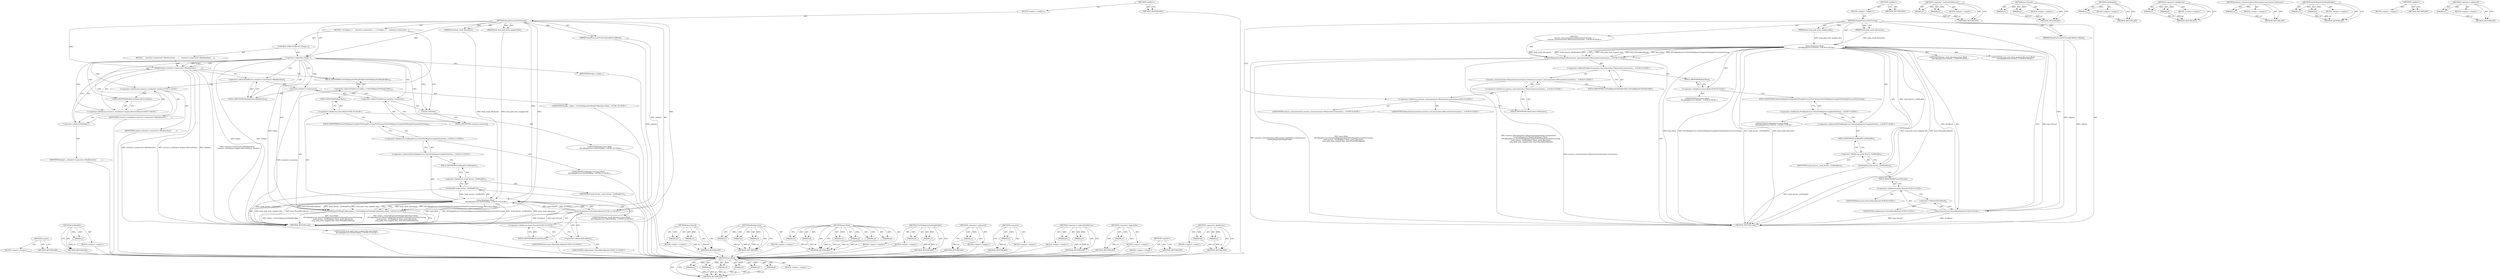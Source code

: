 digraph "&lt;operator&gt;.fieldAccess" {
vulnerable_84 [label=<(METHOD,base.Bind)>];
vulnerable_85 [label=<(PARAM,p1)>];
vulnerable_86 [label=<(PARAM,p2)>];
vulnerable_87 [label=<(PARAM,p3)>];
vulnerable_88 [label=<(PARAM,p4)>];
vulnerable_89 [label=<(PARAM,p5)>];
vulnerable_90 [label=<(PARAM,p6)>];
vulnerable_91 [label=<(BLOCK,&lt;empty&gt;,&lt;empty&gt;)>];
vulnerable_92 [label=<(METHOD_RETURN,ANY)>];
vulnerable_6 [label=<(METHOD,&lt;global&gt;)<SUB>1</SUB>>];
vulnerable_7 [label=<(BLOCK,&lt;empty&gt;,&lt;empty&gt;)<SUB>1</SUB>>];
vulnerable_8 [label=<(METHOD,DumpProcessesForTracing)<SUB>1</SUB>>];
vulnerable_9 [label=<(PARAM,bool keep_small_allocations)<SUB>2</SUB>>];
vulnerable_10 [label=<(PARAM,bool strip_path_from_mapped_files)<SUB>3</SUB>>];
vulnerable_11 [label=<(PARAM,DumpProcessesForTracingCallback callback)<SUB>4</SUB>>];
vulnerable_12 [label="<(BLOCK,{
  memory_instrumentation::MemoryInstrumentati...,{
  memory_instrumentation::MemoryInstrumentati...)<SUB>4</SUB>>"];
vulnerable_13 [label="<(GetVmRegionsForHeapProfiler,memory_instrumentation::MemoryInstrumentation::...)<SUB>5</SUB>>"];
vulnerable_14 [label="<(&lt;operator&gt;.indirectFieldAccess,memory_instrumentation::MemoryInstrumentation::...)<SUB>5</SUB>>"];
vulnerable_15 [label="<(memory_instrumentation.MemoryInstrumentation.GetInstance,memory_instrumentation::MemoryInstrumentation::...)<SUB>5</SUB>>"];
vulnerable_16 [label="<(&lt;operator&gt;.fieldAccess,memory_instrumentation::MemoryInstrumentation::...)<SUB>5</SUB>>"];
vulnerable_17 [label="<(&lt;operator&gt;.fieldAccess,memory_instrumentation::MemoryInstrumentation)<SUB>5</SUB>>"];
vulnerable_18 [label="<(IDENTIFIER,memory_instrumentation,memory_instrumentation::MemoryInstrumentation::...)<SUB>5</SUB>>"];
vulnerable_19 [label="<(IDENTIFIER,MemoryInstrumentation,memory_instrumentation::MemoryInstrumentation::...)<SUB>5</SUB>>"];
vulnerable_20 [label=<(FIELD_IDENTIFIER,GetInstance,GetInstance)<SUB>5</SUB>>];
vulnerable_21 [label=<(FIELD_IDENTIFIER,GetVmRegionsForHeapProfiler,GetVmRegionsForHeapProfiler)<SUB>5</SUB>>];
vulnerable_22 [label="<(base.Bind,base::Bind(
          &amp;ProfilingService::OnGetV...)<SUB>6</SUB>>"];
vulnerable_23 [label="<(&lt;operator&gt;.fieldAccess,base::Bind)<SUB>6</SUB>>"];
vulnerable_24 [label="<(IDENTIFIER,base,base::Bind(
          &amp;ProfilingService::OnGetV...)<SUB>6</SUB>>"];
vulnerable_25 [label=<(FIELD_IDENTIFIER,Bind,Bind)<SUB>6</SUB>>];
vulnerable_26 [label="<(&lt;operator&gt;.addressOf,&amp;ProfilingService::OnGetVmRegionsCompleteForDum...)<SUB>7</SUB>>"];
vulnerable_27 [label="<(&lt;operator&gt;.fieldAccess,ProfilingService::OnGetVmRegionsCompleteForDump...)<SUB>7</SUB>>"];
vulnerable_28 [label="<(IDENTIFIER,ProfilingService,base::Bind(
          &amp;ProfilingService::OnGetV...)<SUB>7</SUB>>"];
vulnerable_29 [label=<(FIELD_IDENTIFIER,OnGetVmRegionsCompleteForDumpProcessesForTracing,OnGetVmRegionsCompleteForDumpProcessesForTracing)<SUB>7</SUB>>];
vulnerable_30 [label=<(GetWeakPtr,weak_factory_.GetWeakPtr())<SUB>8</SUB>>];
vulnerable_31 [label=<(&lt;operator&gt;.fieldAccess,weak_factory_.GetWeakPtr)<SUB>8</SUB>>];
vulnerable_32 [label=<(IDENTIFIER,weak_factory_,weak_factory_.GetWeakPtr())<SUB>8</SUB>>];
vulnerable_33 [label=<(FIELD_IDENTIFIER,GetWeakPtr,GetWeakPtr)<SUB>8</SUB>>];
vulnerable_34 [label="<(IDENTIFIER,keep_small_allocations,base::Bind(
          &amp;ProfilingService::OnGetV...)<SUB>8</SUB>>"];
vulnerable_35 [label="<(IDENTIFIER,strip_path_from_mapped_files,base::Bind(
          &amp;ProfilingService::OnGetV...)<SUB>9</SUB>>"];
vulnerable_36 [label="<(base.Passed,base::Passed(&amp;callback))<SUB>9</SUB>>"];
vulnerable_37 [label="<(&lt;operator&gt;.fieldAccess,base::Passed)<SUB>9</SUB>>"];
vulnerable_38 [label="<(IDENTIFIER,base,base::Passed(&amp;callback))<SUB>9</SUB>>"];
vulnerable_39 [label=<(FIELD_IDENTIFIER,Passed,Passed)<SUB>9</SUB>>];
vulnerable_40 [label=<(&lt;operator&gt;.addressOf,&amp;callback)<SUB>9</SUB>>];
vulnerable_41 [label="<(IDENTIFIER,callback,base::Passed(&amp;callback))<SUB>9</SUB>>"];
vulnerable_42 [label=<(METHOD_RETURN,void)<SUB>1</SUB>>];
vulnerable_44 [label=<(METHOD_RETURN,ANY)<SUB>1</SUB>>];
vulnerable_70 [label=<(METHOD,&lt;operator&gt;.indirectFieldAccess)>];
vulnerable_71 [label=<(PARAM,p1)>];
vulnerable_72 [label=<(PARAM,p2)>];
vulnerable_73 [label=<(BLOCK,&lt;empty&gt;,&lt;empty&gt;)>];
vulnerable_74 [label=<(METHOD_RETURN,ANY)>];
vulnerable_101 [label=<(METHOD,base.Passed)>];
vulnerable_102 [label=<(PARAM,p1)>];
vulnerable_103 [label=<(PARAM,p2)>];
vulnerable_104 [label=<(BLOCK,&lt;empty&gt;,&lt;empty&gt;)>];
vulnerable_105 [label=<(METHOD_RETURN,ANY)>];
vulnerable_97 [label=<(METHOD,GetWeakPtr)>];
vulnerable_98 [label=<(PARAM,p1)>];
vulnerable_99 [label=<(BLOCK,&lt;empty&gt;,&lt;empty&gt;)>];
vulnerable_100 [label=<(METHOD_RETURN,ANY)>];
vulnerable_79 [label=<(METHOD,&lt;operator&gt;.fieldAccess)>];
vulnerable_80 [label=<(PARAM,p1)>];
vulnerable_81 [label=<(PARAM,p2)>];
vulnerable_82 [label=<(BLOCK,&lt;empty&gt;,&lt;empty&gt;)>];
vulnerable_83 [label=<(METHOD_RETURN,ANY)>];
vulnerable_75 [label=<(METHOD,memory_instrumentation.MemoryInstrumentation.GetInstance)>];
vulnerable_76 [label=<(PARAM,p1)>];
vulnerable_77 [label=<(BLOCK,&lt;empty&gt;,&lt;empty&gt;)>];
vulnerable_78 [label=<(METHOD_RETURN,ANY)>];
vulnerable_65 [label=<(METHOD,GetVmRegionsForHeapProfiler)>];
vulnerable_66 [label=<(PARAM,p1)>];
vulnerable_67 [label=<(PARAM,p2)>];
vulnerable_68 [label=<(BLOCK,&lt;empty&gt;,&lt;empty&gt;)>];
vulnerable_69 [label=<(METHOD_RETURN,ANY)>];
vulnerable_59 [label=<(METHOD,&lt;global&gt;)<SUB>1</SUB>>];
vulnerable_60 [label=<(BLOCK,&lt;empty&gt;,&lt;empty&gt;)>];
vulnerable_61 [label=<(METHOD_RETURN,ANY)>];
vulnerable_93 [label=<(METHOD,&lt;operator&gt;.addressOf)>];
vulnerable_94 [label=<(PARAM,p1)>];
vulnerable_95 [label=<(BLOCK,&lt;empty&gt;,&lt;empty&gt;)>];
vulnerable_96 [label=<(METHOD_RETURN,ANY)>];
fixed_97 [label=<(METHOD,context)>];
fixed_98 [label=<(BLOCK,&lt;empty&gt;,&lt;empty&gt;)>];
fixed_99 [label=<(METHOD_RETURN,ANY)>];
fixed_123 [label=<(METHOD,GetWeakPtr)>];
fixed_124 [label=<(PARAM,p1)>];
fixed_125 [label=<(BLOCK,&lt;empty&gt;,&lt;empty&gt;)>];
fixed_126 [label=<(METHOD_RETURN,ANY)>];
fixed_6 [label=<(METHOD,&lt;global&gt;)<SUB>1</SUB>>];
fixed_7 [label=<(BLOCK,&lt;empty&gt;,&lt;empty&gt;)<SUB>1</SUB>>];
fixed_8 [label=<(METHOD,DumpProcessesForTracing)<SUB>1</SUB>>];
fixed_9 [label=<(PARAM,bool keep_small_allocations)<SUB>2</SUB>>];
fixed_10 [label=<(PARAM,bool strip_path_from_mapped_files)<SUB>3</SUB>>];
fixed_11 [label=<(PARAM,DumpProcessesForTracingCallback callback)<SUB>4</SUB>>];
fixed_12 [label=<(BLOCK,{
  if (!helper_) {
    context()-&gt;connector()-...,{
  if (!helper_) {
    context()-&gt;connector()-...)<SUB>4</SUB>>];
fixed_13 [label=<(CONTROL_STRUCTURE,IF,if (!helper_))<SUB>5</SUB>>];
fixed_14 [label=<(&lt;operator&gt;.logicalNot,!helper_)<SUB>5</SUB>>];
fixed_15 [label=<(IDENTIFIER,helper_,!helper_)<SUB>5</SUB>>];
fixed_16 [label=<(BLOCK,{
    context()-&gt;connector()-&gt;BindInterface(
  ...,{
    context()-&gt;connector()-&gt;BindInterface(
  ...)<SUB>5</SUB>>];
fixed_17 [label=<(BindInterface,context()-&gt;connector()-&gt;BindInterface(
        ...)<SUB>6</SUB>>];
fixed_18 [label=<(&lt;operator&gt;.indirectFieldAccess,context()-&gt;connector()-&gt;BindInterface)<SUB>6</SUB>>];
fixed_19 [label=<(connector,context()-&gt;connector())<SUB>6</SUB>>];
fixed_20 [label=<(&lt;operator&gt;.indirectFieldAccess,context()-&gt;connector)<SUB>6</SUB>>];
fixed_21 [label=<(context,context())<SUB>6</SUB>>];
fixed_22 [label=<(FIELD_IDENTIFIER,connector,connector)<SUB>6</SUB>>];
fixed_23 [label=<(FIELD_IDENTIFIER,BindInterface,BindInterface)<SUB>6</SUB>>];
fixed_24 [label="<(&lt;operator&gt;.fieldAccess,resource_coordinator::mojom::kServiceName)<SUB>7</SUB>>"];
fixed_25 [label="<(&lt;operator&gt;.fieldAccess,resource_coordinator::mojom)<SUB>7</SUB>>"];
fixed_26 [label=<(IDENTIFIER,resource_coordinator,context()-&gt;connector()-&gt;BindInterface(
        ...)<SUB>7</SUB>>];
fixed_27 [label=<(IDENTIFIER,mojom,context()-&gt;connector()-&gt;BindInterface(
        ...)<SUB>7</SUB>>];
fixed_28 [label=<(FIELD_IDENTIFIER,kServiceName,kServiceName)<SUB>7</SUB>>];
fixed_29 [label=<(&lt;operator&gt;.addressOf,&amp;helper_)<SUB>7</SUB>>];
fixed_30 [label=<(IDENTIFIER,helper_,context()-&gt;connector()-&gt;BindInterface(
        ...)<SUB>7</SUB>>];
fixed_31 [label="<(GetVmRegionsForHeapProfiler,helper_-&gt;GetVmRegionsForHeapProfiler(base::Bind...)<SUB>10</SUB>>"];
fixed_32 [label=<(&lt;operator&gt;.indirectFieldAccess,helper_-&gt;GetVmRegionsForHeapProfiler)<SUB>10</SUB>>];
fixed_33 [label="<(IDENTIFIER,helper_,helper_-&gt;GetVmRegionsForHeapProfiler(base::Bind...)<SUB>10</SUB>>"];
fixed_34 [label=<(FIELD_IDENTIFIER,GetVmRegionsForHeapProfiler,GetVmRegionsForHeapProfiler)<SUB>10</SUB>>];
fixed_35 [label="<(base.Bind,base::Bind(
      &amp;ProfilingService::OnGetVmReg...)<SUB>10</SUB>>"];
fixed_36 [label="<(&lt;operator&gt;.fieldAccess,base::Bind)<SUB>10</SUB>>"];
fixed_37 [label="<(IDENTIFIER,base,base::Bind(
      &amp;ProfilingService::OnGetVmReg...)<SUB>10</SUB>>"];
fixed_38 [label=<(FIELD_IDENTIFIER,Bind,Bind)<SUB>10</SUB>>];
fixed_39 [label="<(&lt;operator&gt;.addressOf,&amp;ProfilingService::OnGetVmRegionsCompleteForDum...)<SUB>11</SUB>>"];
fixed_40 [label="<(&lt;operator&gt;.fieldAccess,ProfilingService::OnGetVmRegionsCompleteForDump...)<SUB>11</SUB>>"];
fixed_41 [label="<(IDENTIFIER,ProfilingService,base::Bind(
      &amp;ProfilingService::OnGetVmReg...)<SUB>11</SUB>>"];
fixed_42 [label=<(FIELD_IDENTIFIER,OnGetVmRegionsCompleteForDumpProcessesForTracing,OnGetVmRegionsCompleteForDumpProcessesForTracing)<SUB>11</SUB>>];
fixed_43 [label=<(GetWeakPtr,weak_factory_.GetWeakPtr())<SUB>12</SUB>>];
fixed_44 [label=<(&lt;operator&gt;.fieldAccess,weak_factory_.GetWeakPtr)<SUB>12</SUB>>];
fixed_45 [label=<(IDENTIFIER,weak_factory_,weak_factory_.GetWeakPtr())<SUB>12</SUB>>];
fixed_46 [label=<(FIELD_IDENTIFIER,GetWeakPtr,GetWeakPtr)<SUB>12</SUB>>];
fixed_47 [label="<(IDENTIFIER,keep_small_allocations,base::Bind(
      &amp;ProfilingService::OnGetVmReg...)<SUB>12</SUB>>"];
fixed_48 [label="<(IDENTIFIER,strip_path_from_mapped_files,base::Bind(
      &amp;ProfilingService::OnGetVmReg...)<SUB>13</SUB>>"];
fixed_49 [label="<(base.Passed,base::Passed(&amp;callback))<SUB>13</SUB>>"];
fixed_50 [label="<(&lt;operator&gt;.fieldAccess,base::Passed)<SUB>13</SUB>>"];
fixed_51 [label="<(IDENTIFIER,base,base::Passed(&amp;callback))<SUB>13</SUB>>"];
fixed_52 [label=<(FIELD_IDENTIFIER,Passed,Passed)<SUB>13</SUB>>];
fixed_53 [label=<(&lt;operator&gt;.addressOf,&amp;callback)<SUB>13</SUB>>];
fixed_54 [label="<(IDENTIFIER,callback,base::Passed(&amp;callback))<SUB>13</SUB>>"];
fixed_55 [label=<(METHOD_RETURN,void)<SUB>1</SUB>>];
fixed_57 [label=<(METHOD_RETURN,ANY)<SUB>1</SUB>>];
fixed_127 [label=<(METHOD,base.Passed)>];
fixed_128 [label=<(PARAM,p1)>];
fixed_129 [label=<(PARAM,p2)>];
fixed_130 [label=<(BLOCK,&lt;empty&gt;,&lt;empty&gt;)>];
fixed_131 [label=<(METHOD_RETURN,ANY)>];
fixed_82 [label=<(METHOD,BindInterface)>];
fixed_83 [label=<(PARAM,p1)>];
fixed_84 [label=<(PARAM,p2)>];
fixed_85 [label=<(PARAM,p3)>];
fixed_86 [label=<(BLOCK,&lt;empty&gt;,&lt;empty&gt;)>];
fixed_87 [label=<(METHOD_RETURN,ANY)>];
fixed_114 [label=<(METHOD,base.Bind)>];
fixed_115 [label=<(PARAM,p1)>];
fixed_116 [label=<(PARAM,p2)>];
fixed_117 [label=<(PARAM,p3)>];
fixed_118 [label=<(PARAM,p4)>];
fixed_119 [label=<(PARAM,p5)>];
fixed_120 [label=<(PARAM,p6)>];
fixed_121 [label=<(BLOCK,&lt;empty&gt;,&lt;empty&gt;)>];
fixed_122 [label=<(METHOD_RETURN,ANY)>];
fixed_109 [label=<(METHOD,GetVmRegionsForHeapProfiler)>];
fixed_110 [label=<(PARAM,p1)>];
fixed_111 [label=<(PARAM,p2)>];
fixed_112 [label=<(BLOCK,&lt;empty&gt;,&lt;empty&gt;)>];
fixed_113 [label=<(METHOD_RETURN,ANY)>];
fixed_105 [label=<(METHOD,&lt;operator&gt;.addressOf)>];
fixed_106 [label=<(PARAM,p1)>];
fixed_107 [label=<(BLOCK,&lt;empty&gt;,&lt;empty&gt;)>];
fixed_108 [label=<(METHOD_RETURN,ANY)>];
fixed_93 [label=<(METHOD,connector)>];
fixed_94 [label=<(PARAM,p1)>];
fixed_95 [label=<(BLOCK,&lt;empty&gt;,&lt;empty&gt;)>];
fixed_96 [label=<(METHOD_RETURN,ANY)>];
fixed_88 [label=<(METHOD,&lt;operator&gt;.indirectFieldAccess)>];
fixed_89 [label=<(PARAM,p1)>];
fixed_90 [label=<(PARAM,p2)>];
fixed_91 [label=<(BLOCK,&lt;empty&gt;,&lt;empty&gt;)>];
fixed_92 [label=<(METHOD_RETURN,ANY)>];
fixed_78 [label=<(METHOD,&lt;operator&gt;.logicalNot)>];
fixed_79 [label=<(PARAM,p1)>];
fixed_80 [label=<(BLOCK,&lt;empty&gt;,&lt;empty&gt;)>];
fixed_81 [label=<(METHOD_RETURN,ANY)>];
fixed_72 [label=<(METHOD,&lt;global&gt;)<SUB>1</SUB>>];
fixed_73 [label=<(BLOCK,&lt;empty&gt;,&lt;empty&gt;)>];
fixed_74 [label=<(METHOD_RETURN,ANY)>];
fixed_100 [label=<(METHOD,&lt;operator&gt;.fieldAccess)>];
fixed_101 [label=<(PARAM,p1)>];
fixed_102 [label=<(PARAM,p2)>];
fixed_103 [label=<(BLOCK,&lt;empty&gt;,&lt;empty&gt;)>];
fixed_104 [label=<(METHOD_RETURN,ANY)>];
vulnerable_84 -> vulnerable_85  [key=0, label="AST: "];
vulnerable_84 -> vulnerable_85  [key=1, label="DDG: "];
vulnerable_84 -> vulnerable_91  [key=0, label="AST: "];
vulnerable_84 -> vulnerable_86  [key=0, label="AST: "];
vulnerable_84 -> vulnerable_86  [key=1, label="DDG: "];
vulnerable_84 -> vulnerable_92  [key=0, label="AST: "];
vulnerable_84 -> vulnerable_92  [key=1, label="CFG: "];
vulnerable_84 -> vulnerable_87  [key=0, label="AST: "];
vulnerable_84 -> vulnerable_87  [key=1, label="DDG: "];
vulnerable_84 -> vulnerable_88  [key=0, label="AST: "];
vulnerable_84 -> vulnerable_88  [key=1, label="DDG: "];
vulnerable_84 -> vulnerable_89  [key=0, label="AST: "];
vulnerable_84 -> vulnerable_89  [key=1, label="DDG: "];
vulnerable_84 -> vulnerable_90  [key=0, label="AST: "];
vulnerable_84 -> vulnerable_90  [key=1, label="DDG: "];
vulnerable_85 -> vulnerable_92  [key=0, label="DDG: p1"];
vulnerable_86 -> vulnerable_92  [key=0, label="DDG: p2"];
vulnerable_87 -> vulnerable_92  [key=0, label="DDG: p3"];
vulnerable_88 -> vulnerable_92  [key=0, label="DDG: p4"];
vulnerable_89 -> vulnerable_92  [key=0, label="DDG: p5"];
vulnerable_90 -> vulnerable_92  [key=0, label="DDG: p6"];
vulnerable_6 -> vulnerable_7  [key=0, label="AST: "];
vulnerable_6 -> vulnerable_44  [key=0, label="AST: "];
vulnerable_6 -> vulnerable_44  [key=1, label="CFG: "];
vulnerable_7 -> vulnerable_8  [key=0, label="AST: "];
vulnerable_8 -> vulnerable_9  [key=0, label="AST: "];
vulnerable_8 -> vulnerable_9  [key=1, label="DDG: "];
vulnerable_8 -> vulnerable_10  [key=0, label="AST: "];
vulnerable_8 -> vulnerable_10  [key=1, label="DDG: "];
vulnerable_8 -> vulnerable_11  [key=0, label="AST: "];
vulnerable_8 -> vulnerable_11  [key=1, label="DDG: "];
vulnerable_8 -> vulnerable_12  [key=0, label="AST: "];
vulnerable_8 -> vulnerable_42  [key=0, label="AST: "];
vulnerable_8 -> vulnerable_17  [key=0, label="CFG: "];
vulnerable_8 -> vulnerable_22  [key=0, label="DDG: "];
vulnerable_8 -> vulnerable_36  [key=0, label="DDG: "];
vulnerable_9 -> vulnerable_22  [key=0, label="DDG: keep_small_allocations"];
vulnerable_10 -> vulnerable_22  [key=0, label="DDG: strip_path_from_mapped_files"];
vulnerable_11 -> vulnerable_42  [key=0, label="DDG: callback"];
vulnerable_11 -> vulnerable_36  [key=0, label="DDG: callback"];
vulnerable_12 -> vulnerable_13  [key=0, label="AST: "];
vulnerable_13 -> vulnerable_14  [key=0, label="AST: "];
vulnerable_13 -> vulnerable_22  [key=0, label="AST: "];
vulnerable_13 -> vulnerable_42  [key=0, label="CFG: "];
vulnerable_13 -> vulnerable_42  [key=1, label="DDG: memory_instrumentation::MemoryInstrumentation::GetInstance()
      -&gt;GetVmRegionsForHeapProfiler"];
vulnerable_13 -> vulnerable_42  [key=2, label="DDG: base::Bind(
          &amp;ProfilingService::OnGetVmRegionsCompleteForDumpProcessesForTracing,
          weak_factory_.GetWeakPtr(), keep_small_allocations,
          strip_path_from_mapped_files, base::Passed(&amp;callback))"];
vulnerable_13 -> vulnerable_42  [key=3, label="DDG: memory_instrumentation::MemoryInstrumentation::GetInstance()
      -&gt;GetVmRegionsForHeapProfiler(base::Bind(
          &amp;ProfilingService::OnGetVmRegionsCompleteForDumpProcessesForTracing,
          weak_factory_.GetWeakPtr(), keep_small_allocations,
          strip_path_from_mapped_files, base::Passed(&amp;callback)))"];
vulnerable_14 -> vulnerable_15  [key=0, label="AST: "];
vulnerable_14 -> vulnerable_21  [key=0, label="AST: "];
vulnerable_14 -> vulnerable_25  [key=0, label="CFG: "];
vulnerable_15 -> vulnerable_16  [key=0, label="AST: "];
vulnerable_15 -> vulnerable_21  [key=0, label="CFG: "];
vulnerable_15 -> vulnerable_42  [key=0, label="DDG: memory_instrumentation::MemoryInstrumentation::GetInstance"];
vulnerable_16 -> vulnerable_17  [key=0, label="AST: "];
vulnerable_16 -> vulnerable_20  [key=0, label="AST: "];
vulnerable_16 -> vulnerable_15  [key=0, label="CFG: "];
vulnerable_17 -> vulnerable_18  [key=0, label="AST: "];
vulnerable_17 -> vulnerable_19  [key=0, label="AST: "];
vulnerable_17 -> vulnerable_20  [key=0, label="CFG: "];
vulnerable_20 -> vulnerable_16  [key=0, label="CFG: "];
vulnerable_21 -> vulnerable_14  [key=0, label="CFG: "];
vulnerable_22 -> vulnerable_23  [key=0, label="AST: "];
vulnerable_22 -> vulnerable_26  [key=0, label="AST: "];
vulnerable_22 -> vulnerable_30  [key=0, label="AST: "];
vulnerable_22 -> vulnerable_34  [key=0, label="AST: "];
vulnerable_22 -> vulnerable_35  [key=0, label="AST: "];
vulnerable_22 -> vulnerable_36  [key=0, label="AST: "];
vulnerable_22 -> vulnerable_13  [key=0, label="CFG: "];
vulnerable_22 -> vulnerable_13  [key=1, label="DDG: strip_path_from_mapped_files"];
vulnerable_22 -> vulnerable_13  [key=2, label="DDG: base::Passed(&amp;callback)"];
vulnerable_22 -> vulnerable_13  [key=3, label="DDG: base::Bind"];
vulnerable_22 -> vulnerable_13  [key=4, label="DDG: &amp;ProfilingService::OnGetVmRegionsCompleteForDumpProcessesForTracing"];
vulnerable_22 -> vulnerable_13  [key=5, label="DDG: keep_small_allocations"];
vulnerable_22 -> vulnerable_13  [key=6, label="DDG: weak_factory_.GetWeakPtr()"];
vulnerable_22 -> vulnerable_42  [key=0, label="DDG: base::Bind"];
vulnerable_22 -> vulnerable_42  [key=1, label="DDG: &amp;ProfilingService::OnGetVmRegionsCompleteForDumpProcessesForTracing"];
vulnerable_22 -> vulnerable_42  [key=2, label="DDG: weak_factory_.GetWeakPtr()"];
vulnerable_22 -> vulnerable_42  [key=3, label="DDG: keep_small_allocations"];
vulnerable_22 -> vulnerable_42  [key=4, label="DDG: strip_path_from_mapped_files"];
vulnerable_22 -> vulnerable_42  [key=5, label="DDG: base::Passed(&amp;callback)"];
vulnerable_23 -> vulnerable_24  [key=0, label="AST: "];
vulnerable_23 -> vulnerable_25  [key=0, label="AST: "];
vulnerable_23 -> vulnerable_29  [key=0, label="CFG: "];
vulnerable_25 -> vulnerable_23  [key=0, label="CFG: "];
vulnerable_26 -> vulnerable_27  [key=0, label="AST: "];
vulnerable_26 -> vulnerable_33  [key=0, label="CFG: "];
vulnerable_27 -> vulnerable_28  [key=0, label="AST: "];
vulnerable_27 -> vulnerable_29  [key=0, label="AST: "];
vulnerable_27 -> vulnerable_26  [key=0, label="CFG: "];
vulnerable_29 -> vulnerable_27  [key=0, label="CFG: "];
vulnerable_30 -> vulnerable_31  [key=0, label="AST: "];
vulnerable_30 -> vulnerable_39  [key=0, label="CFG: "];
vulnerable_30 -> vulnerable_42  [key=0, label="DDG: weak_factory_.GetWeakPtr"];
vulnerable_30 -> vulnerable_22  [key=0, label="DDG: weak_factory_.GetWeakPtr"];
vulnerable_31 -> vulnerable_32  [key=0, label="AST: "];
vulnerable_31 -> vulnerable_33  [key=0, label="AST: "];
vulnerable_31 -> vulnerable_30  [key=0, label="CFG: "];
vulnerable_33 -> vulnerable_31  [key=0, label="CFG: "];
vulnerable_36 -> vulnerable_37  [key=0, label="AST: "];
vulnerable_36 -> vulnerable_40  [key=0, label="AST: "];
vulnerable_36 -> vulnerable_22  [key=0, label="CFG: "];
vulnerable_36 -> vulnerable_22  [key=1, label="DDG: base::Passed"];
vulnerable_36 -> vulnerable_22  [key=2, label="DDG: &amp;callback"];
vulnerable_36 -> vulnerable_42  [key=0, label="DDG: base::Passed"];
vulnerable_36 -> vulnerable_42  [key=1, label="DDG: &amp;callback"];
vulnerable_37 -> vulnerable_38  [key=0, label="AST: "];
vulnerable_37 -> vulnerable_39  [key=0, label="AST: "];
vulnerable_37 -> vulnerable_40  [key=0, label="CFG: "];
vulnerable_39 -> vulnerable_37  [key=0, label="CFG: "];
vulnerable_40 -> vulnerable_41  [key=0, label="AST: "];
vulnerable_40 -> vulnerable_36  [key=0, label="CFG: "];
vulnerable_70 -> vulnerable_71  [key=0, label="AST: "];
vulnerable_70 -> vulnerable_71  [key=1, label="DDG: "];
vulnerable_70 -> vulnerable_73  [key=0, label="AST: "];
vulnerable_70 -> vulnerable_72  [key=0, label="AST: "];
vulnerable_70 -> vulnerable_72  [key=1, label="DDG: "];
vulnerable_70 -> vulnerable_74  [key=0, label="AST: "];
vulnerable_70 -> vulnerable_74  [key=1, label="CFG: "];
vulnerable_71 -> vulnerable_74  [key=0, label="DDG: p1"];
vulnerable_72 -> vulnerable_74  [key=0, label="DDG: p2"];
vulnerable_101 -> vulnerable_102  [key=0, label="AST: "];
vulnerable_101 -> vulnerable_102  [key=1, label="DDG: "];
vulnerable_101 -> vulnerable_104  [key=0, label="AST: "];
vulnerable_101 -> vulnerable_103  [key=0, label="AST: "];
vulnerable_101 -> vulnerable_103  [key=1, label="DDG: "];
vulnerable_101 -> vulnerable_105  [key=0, label="AST: "];
vulnerable_101 -> vulnerable_105  [key=1, label="CFG: "];
vulnerable_102 -> vulnerable_105  [key=0, label="DDG: p1"];
vulnerable_103 -> vulnerable_105  [key=0, label="DDG: p2"];
vulnerable_97 -> vulnerable_98  [key=0, label="AST: "];
vulnerable_97 -> vulnerable_98  [key=1, label="DDG: "];
vulnerable_97 -> vulnerable_99  [key=0, label="AST: "];
vulnerable_97 -> vulnerable_100  [key=0, label="AST: "];
vulnerable_97 -> vulnerable_100  [key=1, label="CFG: "];
vulnerable_98 -> vulnerable_100  [key=0, label="DDG: p1"];
vulnerable_79 -> vulnerable_80  [key=0, label="AST: "];
vulnerable_79 -> vulnerable_80  [key=1, label="DDG: "];
vulnerable_79 -> vulnerable_82  [key=0, label="AST: "];
vulnerable_79 -> vulnerable_81  [key=0, label="AST: "];
vulnerable_79 -> vulnerable_81  [key=1, label="DDG: "];
vulnerable_79 -> vulnerable_83  [key=0, label="AST: "];
vulnerable_79 -> vulnerable_83  [key=1, label="CFG: "];
vulnerable_80 -> vulnerable_83  [key=0, label="DDG: p1"];
vulnerable_81 -> vulnerable_83  [key=0, label="DDG: p2"];
vulnerable_75 -> vulnerable_76  [key=0, label="AST: "];
vulnerable_75 -> vulnerable_76  [key=1, label="DDG: "];
vulnerable_75 -> vulnerable_77  [key=0, label="AST: "];
vulnerable_75 -> vulnerable_78  [key=0, label="AST: "];
vulnerable_75 -> vulnerable_78  [key=1, label="CFG: "];
vulnerable_76 -> vulnerable_78  [key=0, label="DDG: p1"];
vulnerable_65 -> vulnerable_66  [key=0, label="AST: "];
vulnerable_65 -> vulnerable_66  [key=1, label="DDG: "];
vulnerable_65 -> vulnerable_68  [key=0, label="AST: "];
vulnerable_65 -> vulnerable_67  [key=0, label="AST: "];
vulnerable_65 -> vulnerable_67  [key=1, label="DDG: "];
vulnerable_65 -> vulnerable_69  [key=0, label="AST: "];
vulnerable_65 -> vulnerable_69  [key=1, label="CFG: "];
vulnerable_66 -> vulnerable_69  [key=0, label="DDG: p1"];
vulnerable_67 -> vulnerable_69  [key=0, label="DDG: p2"];
vulnerable_59 -> vulnerable_60  [key=0, label="AST: "];
vulnerable_59 -> vulnerable_61  [key=0, label="AST: "];
vulnerable_59 -> vulnerable_61  [key=1, label="CFG: "];
vulnerable_93 -> vulnerable_94  [key=0, label="AST: "];
vulnerable_93 -> vulnerable_94  [key=1, label="DDG: "];
vulnerable_93 -> vulnerable_95  [key=0, label="AST: "];
vulnerable_93 -> vulnerable_96  [key=0, label="AST: "];
vulnerable_93 -> vulnerable_96  [key=1, label="CFG: "];
vulnerable_94 -> vulnerable_96  [key=0, label="DDG: p1"];
fixed_97 -> fixed_98  [key=0, label="AST: "];
fixed_97 -> fixed_99  [key=0, label="AST: "];
fixed_97 -> fixed_99  [key=1, label="CFG: "];
fixed_98 -> vulnerable_84  [key=0];
fixed_99 -> vulnerable_84  [key=0];
fixed_123 -> fixed_124  [key=0, label="AST: "];
fixed_123 -> fixed_124  [key=1, label="DDG: "];
fixed_123 -> fixed_125  [key=0, label="AST: "];
fixed_123 -> fixed_126  [key=0, label="AST: "];
fixed_123 -> fixed_126  [key=1, label="CFG: "];
fixed_124 -> fixed_126  [key=0, label="DDG: p1"];
fixed_125 -> vulnerable_84  [key=0];
fixed_126 -> vulnerable_84  [key=0];
fixed_6 -> fixed_7  [key=0, label="AST: "];
fixed_6 -> fixed_57  [key=0, label="AST: "];
fixed_6 -> fixed_57  [key=1, label="CFG: "];
fixed_7 -> fixed_8  [key=0, label="AST: "];
fixed_8 -> fixed_9  [key=0, label="AST: "];
fixed_8 -> fixed_9  [key=1, label="DDG: "];
fixed_8 -> fixed_10  [key=0, label="AST: "];
fixed_8 -> fixed_10  [key=1, label="DDG: "];
fixed_8 -> fixed_11  [key=0, label="AST: "];
fixed_8 -> fixed_11  [key=1, label="DDG: "];
fixed_8 -> fixed_12  [key=0, label="AST: "];
fixed_8 -> fixed_55  [key=0, label="AST: "];
fixed_8 -> fixed_14  [key=0, label="CFG: "];
fixed_8 -> fixed_14  [key=1, label="DDG: "];
fixed_8 -> fixed_31  [key=0, label="DDG: "];
fixed_8 -> fixed_35  [key=0, label="DDG: "];
fixed_8 -> fixed_17  [key=0, label="DDG: "];
fixed_8 -> fixed_49  [key=0, label="DDG: "];
fixed_9 -> fixed_35  [key=0, label="DDG: keep_small_allocations"];
fixed_10 -> fixed_35  [key=0, label="DDG: strip_path_from_mapped_files"];
fixed_11 -> fixed_55  [key=0, label="DDG: callback"];
fixed_11 -> fixed_49  [key=0, label="DDG: callback"];
fixed_12 -> fixed_13  [key=0, label="AST: "];
fixed_12 -> fixed_31  [key=0, label="AST: "];
fixed_13 -> fixed_14  [key=0, label="AST: "];
fixed_13 -> fixed_16  [key=0, label="AST: "];
fixed_14 -> fixed_15  [key=0, label="AST: "];
fixed_14 -> fixed_21  [key=0, label="CFG: "];
fixed_14 -> fixed_21  [key=1, label="CDG: "];
fixed_14 -> fixed_34  [key=0, label="CFG: "];
fixed_14 -> fixed_55  [key=0, label="DDG: helper_"];
fixed_14 -> fixed_55  [key=1, label="DDG: !helper_"];
fixed_14 -> fixed_31  [key=0, label="DDG: helper_"];
fixed_14 -> fixed_17  [key=0, label="DDG: helper_"];
fixed_14 -> fixed_17  [key=1, label="CDG: "];
fixed_14 -> fixed_24  [key=0, label="CDG: "];
fixed_14 -> fixed_29  [key=0, label="CDG: "];
fixed_14 -> fixed_18  [key=0, label="CDG: "];
fixed_14 -> fixed_23  [key=0, label="CDG: "];
fixed_14 -> fixed_19  [key=0, label="CDG: "];
fixed_14 -> fixed_28  [key=0, label="CDG: "];
fixed_14 -> fixed_20  [key=0, label="CDG: "];
fixed_14 -> fixed_25  [key=0, label="CDG: "];
fixed_14 -> fixed_22  [key=0, label="CDG: "];
fixed_15 -> vulnerable_84  [key=0];
fixed_16 -> fixed_17  [key=0, label="AST: "];
fixed_17 -> fixed_18  [key=0, label="AST: "];
fixed_17 -> fixed_24  [key=0, label="AST: "];
fixed_17 -> fixed_29  [key=0, label="AST: "];
fixed_17 -> fixed_34  [key=0, label="CFG: "];
fixed_17 -> fixed_55  [key=0, label="DDG: context()-&gt;connector()-&gt;BindInterface"];
fixed_17 -> fixed_55  [key=1, label="DDG: resource_coordinator::mojom::kServiceName"];
fixed_17 -> fixed_55  [key=2, label="DDG: &amp;helper_"];
fixed_17 -> fixed_55  [key=3, label="DDG: context()-&gt;connector()-&gt;BindInterface(
        resource_coordinator::mojom::kServiceName, &amp;helper_)"];
fixed_18 -> fixed_19  [key=0, label="AST: "];
fixed_18 -> fixed_23  [key=0, label="AST: "];
fixed_18 -> fixed_25  [key=0, label="CFG: "];
fixed_19 -> fixed_20  [key=0, label="AST: "];
fixed_19 -> fixed_23  [key=0, label="CFG: "];
fixed_19 -> fixed_55  [key=0, label="DDG: context()-&gt;connector"];
fixed_20 -> fixed_21  [key=0, label="AST: "];
fixed_20 -> fixed_22  [key=0, label="AST: "];
fixed_20 -> fixed_19  [key=0, label="CFG: "];
fixed_21 -> fixed_22  [key=0, label="CFG: "];
fixed_22 -> fixed_20  [key=0, label="CFG: "];
fixed_23 -> fixed_18  [key=0, label="CFG: "];
fixed_24 -> fixed_25  [key=0, label="AST: "];
fixed_24 -> fixed_28  [key=0, label="AST: "];
fixed_24 -> fixed_29  [key=0, label="CFG: "];
fixed_25 -> fixed_26  [key=0, label="AST: "];
fixed_25 -> fixed_27  [key=0, label="AST: "];
fixed_25 -> fixed_28  [key=0, label="CFG: "];
fixed_26 -> vulnerable_84  [key=0];
fixed_27 -> vulnerable_84  [key=0];
fixed_28 -> fixed_24  [key=0, label="CFG: "];
fixed_29 -> fixed_30  [key=0, label="AST: "];
fixed_29 -> fixed_17  [key=0, label="CFG: "];
fixed_30 -> vulnerable_84  [key=0];
fixed_31 -> fixed_32  [key=0, label="AST: "];
fixed_31 -> fixed_35  [key=0, label="AST: "];
fixed_31 -> fixed_55  [key=0, label="CFG: "];
fixed_31 -> fixed_55  [key=1, label="DDG: helper_-&gt;GetVmRegionsForHeapProfiler"];
fixed_31 -> fixed_55  [key=2, label="DDG: base::Bind(
      &amp;ProfilingService::OnGetVmRegionsCompleteForDumpProcessesForTracing,
      weak_factory_.GetWeakPtr(), keep_small_allocations,
      strip_path_from_mapped_files, base::Passed(&amp;callback))"];
fixed_31 -> fixed_55  [key=3, label="DDG: helper_-&gt;GetVmRegionsForHeapProfiler(base::Bind(
      &amp;ProfilingService::OnGetVmRegionsCompleteForDumpProcessesForTracing,
      weak_factory_.GetWeakPtr(), keep_small_allocations,
      strip_path_from_mapped_files, base::Passed(&amp;callback)))"];
fixed_32 -> fixed_33  [key=0, label="AST: "];
fixed_32 -> fixed_34  [key=0, label="AST: "];
fixed_32 -> fixed_38  [key=0, label="CFG: "];
fixed_33 -> vulnerable_84  [key=0];
fixed_34 -> fixed_32  [key=0, label="CFG: "];
fixed_35 -> fixed_36  [key=0, label="AST: "];
fixed_35 -> fixed_39  [key=0, label="AST: "];
fixed_35 -> fixed_43  [key=0, label="AST: "];
fixed_35 -> fixed_47  [key=0, label="AST: "];
fixed_35 -> fixed_48  [key=0, label="AST: "];
fixed_35 -> fixed_49  [key=0, label="AST: "];
fixed_35 -> fixed_31  [key=0, label="CFG: "];
fixed_35 -> fixed_31  [key=1, label="DDG: keep_small_allocations"];
fixed_35 -> fixed_31  [key=2, label="DDG: &amp;ProfilingService::OnGetVmRegionsCompleteForDumpProcessesForTracing"];
fixed_35 -> fixed_31  [key=3, label="DDG: base::Bind"];
fixed_35 -> fixed_31  [key=4, label="DDG: base::Passed(&amp;callback)"];
fixed_35 -> fixed_31  [key=5, label="DDG: strip_path_from_mapped_files"];
fixed_35 -> fixed_31  [key=6, label="DDG: weak_factory_.GetWeakPtr()"];
fixed_35 -> fixed_55  [key=0, label="DDG: base::Bind"];
fixed_35 -> fixed_55  [key=1, label="DDG: &amp;ProfilingService::OnGetVmRegionsCompleteForDumpProcessesForTracing"];
fixed_35 -> fixed_55  [key=2, label="DDG: weak_factory_.GetWeakPtr()"];
fixed_35 -> fixed_55  [key=3, label="DDG: keep_small_allocations"];
fixed_35 -> fixed_55  [key=4, label="DDG: strip_path_from_mapped_files"];
fixed_35 -> fixed_55  [key=5, label="DDG: base::Passed(&amp;callback)"];
fixed_36 -> fixed_37  [key=0, label="AST: "];
fixed_36 -> fixed_38  [key=0, label="AST: "];
fixed_36 -> fixed_42  [key=0, label="CFG: "];
fixed_37 -> vulnerable_84  [key=0];
fixed_38 -> fixed_36  [key=0, label="CFG: "];
fixed_39 -> fixed_40  [key=0, label="AST: "];
fixed_39 -> fixed_46  [key=0, label="CFG: "];
fixed_40 -> fixed_41  [key=0, label="AST: "];
fixed_40 -> fixed_42  [key=0, label="AST: "];
fixed_40 -> fixed_39  [key=0, label="CFG: "];
fixed_41 -> vulnerable_84  [key=0];
fixed_42 -> fixed_40  [key=0, label="CFG: "];
fixed_43 -> fixed_44  [key=0, label="AST: "];
fixed_43 -> fixed_52  [key=0, label="CFG: "];
fixed_43 -> fixed_55  [key=0, label="DDG: weak_factory_.GetWeakPtr"];
fixed_43 -> fixed_35  [key=0, label="DDG: weak_factory_.GetWeakPtr"];
fixed_44 -> fixed_45  [key=0, label="AST: "];
fixed_44 -> fixed_46  [key=0, label="AST: "];
fixed_44 -> fixed_43  [key=0, label="CFG: "];
fixed_45 -> vulnerable_84  [key=0];
fixed_46 -> fixed_44  [key=0, label="CFG: "];
fixed_47 -> vulnerable_84  [key=0];
fixed_48 -> vulnerable_84  [key=0];
fixed_49 -> fixed_50  [key=0, label="AST: "];
fixed_49 -> fixed_53  [key=0, label="AST: "];
fixed_49 -> fixed_35  [key=0, label="CFG: "];
fixed_49 -> fixed_35  [key=1, label="DDG: base::Passed"];
fixed_49 -> fixed_35  [key=2, label="DDG: &amp;callback"];
fixed_49 -> fixed_55  [key=0, label="DDG: base::Passed"];
fixed_49 -> fixed_55  [key=1, label="DDG: &amp;callback"];
fixed_50 -> fixed_51  [key=0, label="AST: "];
fixed_50 -> fixed_52  [key=0, label="AST: "];
fixed_50 -> fixed_53  [key=0, label="CFG: "];
fixed_51 -> vulnerable_84  [key=0];
fixed_52 -> fixed_50  [key=0, label="CFG: "];
fixed_53 -> fixed_54  [key=0, label="AST: "];
fixed_53 -> fixed_49  [key=0, label="CFG: "];
fixed_54 -> vulnerable_84  [key=0];
fixed_55 -> vulnerable_84  [key=0];
fixed_57 -> vulnerable_84  [key=0];
fixed_127 -> fixed_128  [key=0, label="AST: "];
fixed_127 -> fixed_128  [key=1, label="DDG: "];
fixed_127 -> fixed_130  [key=0, label="AST: "];
fixed_127 -> fixed_129  [key=0, label="AST: "];
fixed_127 -> fixed_129  [key=1, label="DDG: "];
fixed_127 -> fixed_131  [key=0, label="AST: "];
fixed_127 -> fixed_131  [key=1, label="CFG: "];
fixed_128 -> fixed_131  [key=0, label="DDG: p1"];
fixed_129 -> fixed_131  [key=0, label="DDG: p2"];
fixed_130 -> vulnerable_84  [key=0];
fixed_131 -> vulnerable_84  [key=0];
fixed_82 -> fixed_83  [key=0, label="AST: "];
fixed_82 -> fixed_83  [key=1, label="DDG: "];
fixed_82 -> fixed_86  [key=0, label="AST: "];
fixed_82 -> fixed_84  [key=0, label="AST: "];
fixed_82 -> fixed_84  [key=1, label="DDG: "];
fixed_82 -> fixed_87  [key=0, label="AST: "];
fixed_82 -> fixed_87  [key=1, label="CFG: "];
fixed_82 -> fixed_85  [key=0, label="AST: "];
fixed_82 -> fixed_85  [key=1, label="DDG: "];
fixed_83 -> fixed_87  [key=0, label="DDG: p1"];
fixed_84 -> fixed_87  [key=0, label="DDG: p2"];
fixed_85 -> fixed_87  [key=0, label="DDG: p3"];
fixed_86 -> vulnerable_84  [key=0];
fixed_87 -> vulnerable_84  [key=0];
fixed_114 -> fixed_115  [key=0, label="AST: "];
fixed_114 -> fixed_115  [key=1, label="DDG: "];
fixed_114 -> fixed_121  [key=0, label="AST: "];
fixed_114 -> fixed_116  [key=0, label="AST: "];
fixed_114 -> fixed_116  [key=1, label="DDG: "];
fixed_114 -> fixed_122  [key=0, label="AST: "];
fixed_114 -> fixed_122  [key=1, label="CFG: "];
fixed_114 -> fixed_117  [key=0, label="AST: "];
fixed_114 -> fixed_117  [key=1, label="DDG: "];
fixed_114 -> fixed_118  [key=0, label="AST: "];
fixed_114 -> fixed_118  [key=1, label="DDG: "];
fixed_114 -> fixed_119  [key=0, label="AST: "];
fixed_114 -> fixed_119  [key=1, label="DDG: "];
fixed_114 -> fixed_120  [key=0, label="AST: "];
fixed_114 -> fixed_120  [key=1, label="DDG: "];
fixed_115 -> fixed_122  [key=0, label="DDG: p1"];
fixed_116 -> fixed_122  [key=0, label="DDG: p2"];
fixed_117 -> fixed_122  [key=0, label="DDG: p3"];
fixed_118 -> fixed_122  [key=0, label="DDG: p4"];
fixed_119 -> fixed_122  [key=0, label="DDG: p5"];
fixed_120 -> fixed_122  [key=0, label="DDG: p6"];
fixed_121 -> vulnerable_84  [key=0];
fixed_122 -> vulnerable_84  [key=0];
fixed_109 -> fixed_110  [key=0, label="AST: "];
fixed_109 -> fixed_110  [key=1, label="DDG: "];
fixed_109 -> fixed_112  [key=0, label="AST: "];
fixed_109 -> fixed_111  [key=0, label="AST: "];
fixed_109 -> fixed_111  [key=1, label="DDG: "];
fixed_109 -> fixed_113  [key=0, label="AST: "];
fixed_109 -> fixed_113  [key=1, label="CFG: "];
fixed_110 -> fixed_113  [key=0, label="DDG: p1"];
fixed_111 -> fixed_113  [key=0, label="DDG: p2"];
fixed_112 -> vulnerable_84  [key=0];
fixed_113 -> vulnerable_84  [key=0];
fixed_105 -> fixed_106  [key=0, label="AST: "];
fixed_105 -> fixed_106  [key=1, label="DDG: "];
fixed_105 -> fixed_107  [key=0, label="AST: "];
fixed_105 -> fixed_108  [key=0, label="AST: "];
fixed_105 -> fixed_108  [key=1, label="CFG: "];
fixed_106 -> fixed_108  [key=0, label="DDG: p1"];
fixed_107 -> vulnerable_84  [key=0];
fixed_108 -> vulnerable_84  [key=0];
fixed_93 -> fixed_94  [key=0, label="AST: "];
fixed_93 -> fixed_94  [key=1, label="DDG: "];
fixed_93 -> fixed_95  [key=0, label="AST: "];
fixed_93 -> fixed_96  [key=0, label="AST: "];
fixed_93 -> fixed_96  [key=1, label="CFG: "];
fixed_94 -> fixed_96  [key=0, label="DDG: p1"];
fixed_95 -> vulnerable_84  [key=0];
fixed_96 -> vulnerable_84  [key=0];
fixed_88 -> fixed_89  [key=0, label="AST: "];
fixed_88 -> fixed_89  [key=1, label="DDG: "];
fixed_88 -> fixed_91  [key=0, label="AST: "];
fixed_88 -> fixed_90  [key=0, label="AST: "];
fixed_88 -> fixed_90  [key=1, label="DDG: "];
fixed_88 -> fixed_92  [key=0, label="AST: "];
fixed_88 -> fixed_92  [key=1, label="CFG: "];
fixed_89 -> fixed_92  [key=0, label="DDG: p1"];
fixed_90 -> fixed_92  [key=0, label="DDG: p2"];
fixed_91 -> vulnerable_84  [key=0];
fixed_92 -> vulnerable_84  [key=0];
fixed_78 -> fixed_79  [key=0, label="AST: "];
fixed_78 -> fixed_79  [key=1, label="DDG: "];
fixed_78 -> fixed_80  [key=0, label="AST: "];
fixed_78 -> fixed_81  [key=0, label="AST: "];
fixed_78 -> fixed_81  [key=1, label="CFG: "];
fixed_79 -> fixed_81  [key=0, label="DDG: p1"];
fixed_80 -> vulnerable_84  [key=0];
fixed_81 -> vulnerable_84  [key=0];
fixed_72 -> fixed_73  [key=0, label="AST: "];
fixed_72 -> fixed_74  [key=0, label="AST: "];
fixed_72 -> fixed_74  [key=1, label="CFG: "];
fixed_73 -> vulnerable_84  [key=0];
fixed_74 -> vulnerable_84  [key=0];
fixed_100 -> fixed_101  [key=0, label="AST: "];
fixed_100 -> fixed_101  [key=1, label="DDG: "];
fixed_100 -> fixed_103  [key=0, label="AST: "];
fixed_100 -> fixed_102  [key=0, label="AST: "];
fixed_100 -> fixed_102  [key=1, label="DDG: "];
fixed_100 -> fixed_104  [key=0, label="AST: "];
fixed_100 -> fixed_104  [key=1, label="CFG: "];
fixed_101 -> fixed_104  [key=0, label="DDG: p1"];
fixed_102 -> fixed_104  [key=0, label="DDG: p2"];
fixed_103 -> vulnerable_84  [key=0];
fixed_104 -> vulnerable_84  [key=0];
}
